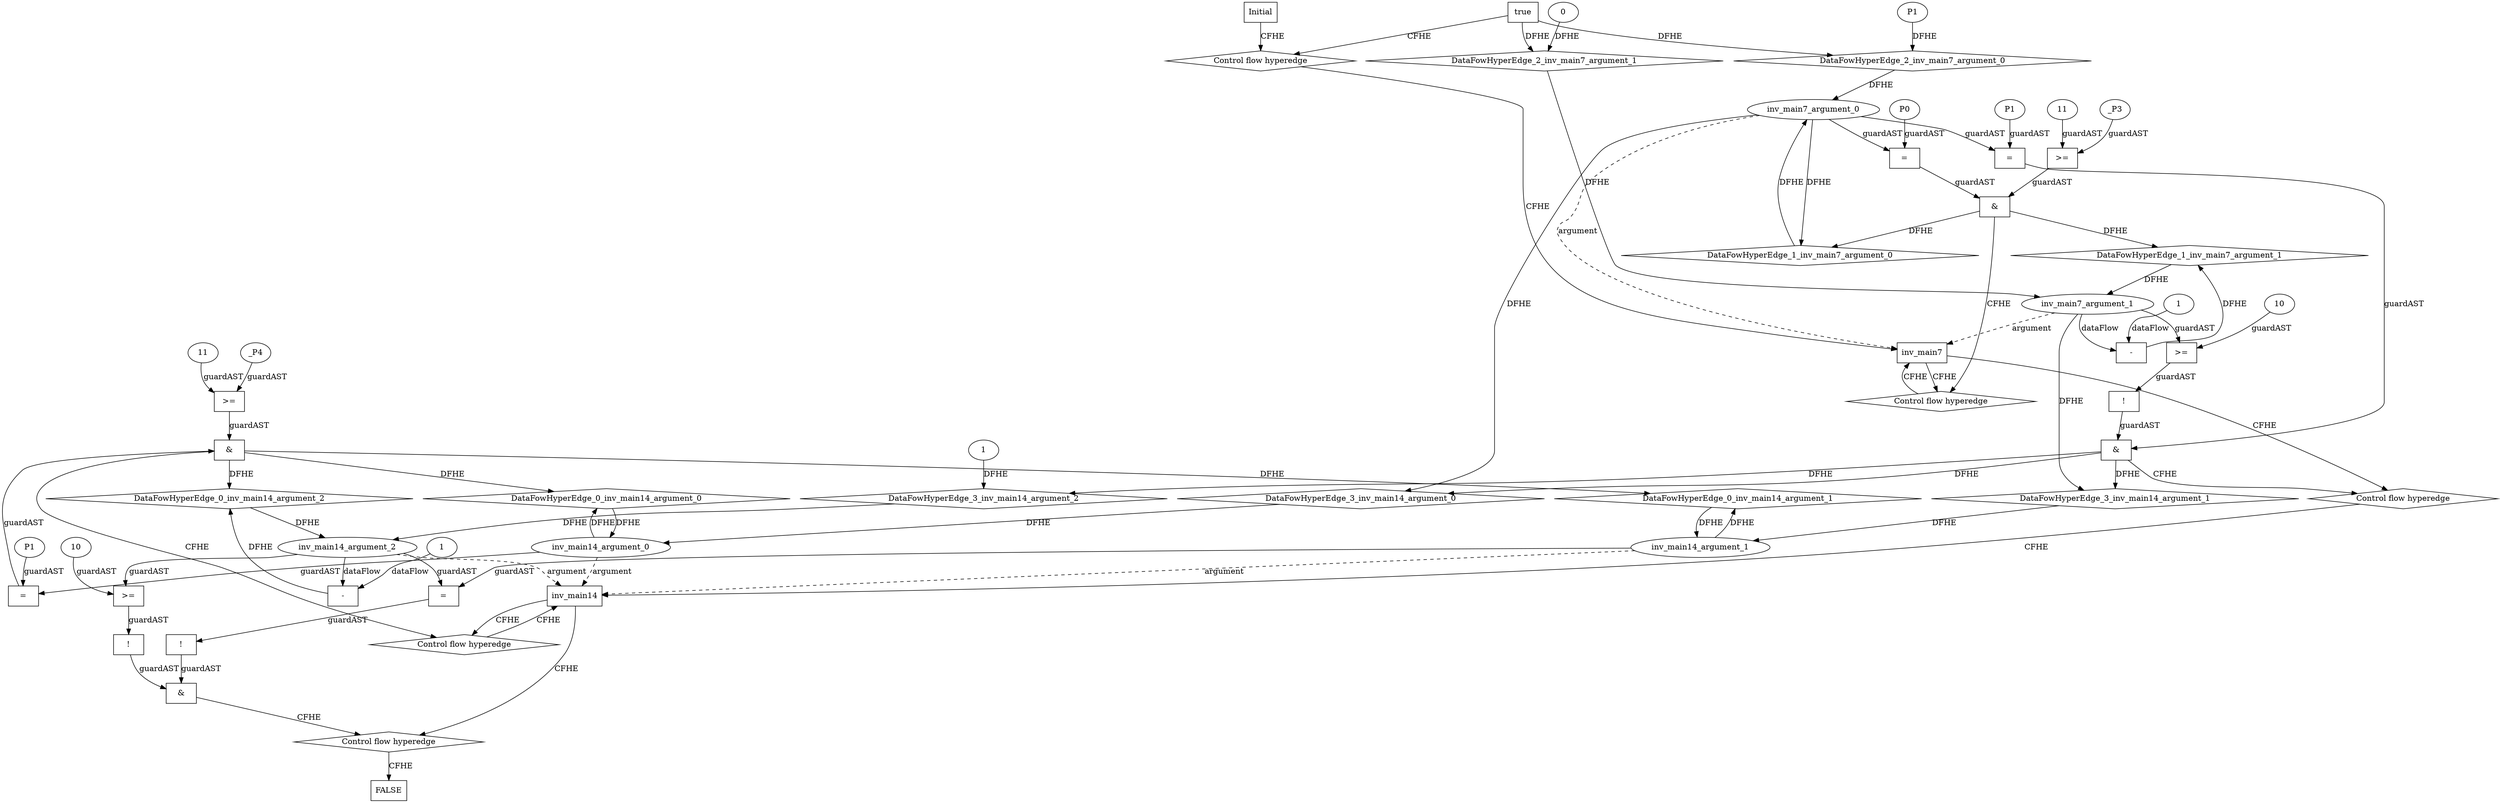 digraph dag {
"inv_main14" [label="inv_main14" nodeName="inv_main14" class=CONTROL  shape="rect"];
"inv_main7" [label="inv_main7" nodeName="inv_main7" class=CONTROL  shape="rect"];
FALSE [label="FALSE" nodeName=FALSE class=CONTROL  shape="rect"];
Initial [label="Initial" nodeName=Initial class=CONTROL  shape="rect"];
ControlFowHyperEdge_0 [label="Control flow hyperedge" nodeName=ControlFowHyperEdge_0 class=controlFlowHyperEdge shape="diamond"];
"inv_main14" -> ControlFowHyperEdge_0 [label="CFHE"]
ControlFowHyperEdge_0 -> "inv_main14" [label="CFHE"]
ControlFowHyperEdge_1 [label="Control flow hyperedge" nodeName=ControlFowHyperEdge_1 class=controlFlowHyperEdge shape="diamond"];
"inv_main7" -> ControlFowHyperEdge_1 [label="CFHE"]
ControlFowHyperEdge_1 -> "inv_main7" [label="CFHE"]
ControlFowHyperEdge_2 [label="Control flow hyperedge" nodeName=ControlFowHyperEdge_2 class=controlFlowHyperEdge shape="diamond"];
"Initial" -> ControlFowHyperEdge_2 [label="CFHE"]
ControlFowHyperEdge_2 -> "inv_main7" [label="CFHE"]
ControlFowHyperEdge_3 [label="Control flow hyperedge" nodeName=ControlFowHyperEdge_3 class=controlFlowHyperEdge shape="diamond"];
"inv_main7" -> ControlFowHyperEdge_3 [label="CFHE"]
ControlFowHyperEdge_3 -> "inv_main14" [label="CFHE"]
ControlFowHyperEdge_4 [label="Control flow hyperedge" nodeName=ControlFowHyperEdge_4 class=controlFlowHyperEdge shape="diamond"];
"inv_main14" -> ControlFowHyperEdge_4 [label="CFHE"]
ControlFowHyperEdge_4 -> "FALSE" [label="CFHE"]
"inv_main14_argument_0" [label="inv_main14_argument_0" nodeName=argument0 class=argument  head="inv_main14" shape="oval"];
"inv_main14_argument_0" -> "inv_main14"[label="argument" style="dashed"]
"inv_main14_argument_1" [label="inv_main14_argument_1" nodeName=argument1 class=argument  head="inv_main14" shape="oval"];
"inv_main14_argument_1" -> "inv_main14"[label="argument" style="dashed"]
"inv_main14_argument_2" [label="inv_main14_argument_2" nodeName=argument2 class=argument  head="inv_main14" shape="oval"];
"inv_main14_argument_2" -> "inv_main14"[label="argument" style="dashed"]
"inv_main7_argument_0" [label="inv_main7_argument_0" nodeName=argument0 class=argument  head="inv_main7" shape="oval"];
"inv_main7_argument_0" -> "inv_main7"[label="argument" style="dashed"]
"inv_main7_argument_1" [label="inv_main7_argument_1" nodeName=argument1 class=argument  head="inv_main7" shape="oval"];
"inv_main7_argument_1" -> "inv_main7"[label="argument" style="dashed"]

"xxxinv_main14___inv_main14_0xxx_and" [label="&" nodeName="xxxinv_main14___inv_main14_0xxx_and" class=Operator shape="rect"];
"xxxinv_main14___inv_main14_0xxxguard_0_node_0" [label=">=" nodeName="xxxinv_main14___inv_main14_0xxxguard_0_node_0" class=Operator  shape="rect"];
"xxxinv_main14___inv_main14_0xxxguard_0_node_1" [label="11" nodeName="xxxinv_main14___inv_main14_0xxxguard_0_node_1" class=IdealInt ];
"xxxinv_main14___inv_main14_0xxxguard_0_node_2" [label="_P4" nodeName="xxxinv_main14___inv_main14_0xxxguard_0_node_2" class=symbolicConstant ];
"xxxinv_main14___inv_main14_0xxxguard_0_node_1" -> "xxxinv_main14___inv_main14_0xxxguard_0_node_0"[label="guardAST"]
"xxxinv_main14___inv_main14_0xxxguard_0_node_2" -> "xxxinv_main14___inv_main14_0xxxguard_0_node_0"[label="guardAST"]

"xxxinv_main14___inv_main14_0xxxguard_0_node_0" -> "xxxinv_main14___inv_main14_0xxx_and" [label="guardAST"];
"xxxinv_main14___inv_main14_0xxxguard1_node_0" [label="=" nodeName="xxxinv_main14___inv_main14_0xxxguard1_node_0" class=Operator  shape="rect"];
"xxxinv_main14___inv_main14_0xxxguard1_node_1" [label="P1" nodeName="xxxinv_main14___inv_main14_0xxxguard1_node_1" class=symbolicConstant ];
"xxxinv_main14___inv_main14_0xxxguard1_node_1" -> "xxxinv_main14___inv_main14_0xxxguard1_node_0"[label="guardAST"]
"inv_main14_argument_0" -> "xxxinv_main14___inv_main14_0xxxguard1_node_0"[label="guardAST"]

"xxxinv_main14___inv_main14_0xxxguard1_node_0" -> "xxxinv_main14___inv_main14_0xxx_and" [label="guardAST"];
"xxxinv_main14___inv_main14_0xxx_and" -> "ControlFowHyperEdge_0" [label="CFHE"];
"xxxinv_main14___inv_main14_0xxxdataFlow_0_node_0" [label="-" nodeName="xxxinv_main14___inv_main14_0xxxdataFlow_0_node_0" class= Operator shape="rect"];
"xxxinv_main14___inv_main14_0xxxdataFlow_0_node_2" [label="1" nodeName="xxxinv_main14___inv_main14_0xxxdataFlow_0_node_2" class=IdealInt ];
"inv_main14_argument_2" -> "xxxinv_main14___inv_main14_0xxxdataFlow_0_node_0"[label="dataFlow"]
"xxxinv_main14___inv_main14_0xxxdataFlow_0_node_2" -> "xxxinv_main14___inv_main14_0xxxdataFlow_0_node_0"[label="dataFlow"]

"xxxinv_main7___inv_main7_1xxx_and" [label="&" nodeName="xxxinv_main7___inv_main7_1xxx_and" class=Operator shape="rect"];
"xxxinv_main7___inv_main7_1xxxguard_0_node_0" [label=">=" nodeName="xxxinv_main7___inv_main7_1xxxguard_0_node_0" class=Operator  shape="rect"];
"xxxinv_main7___inv_main7_1xxxguard_0_node_1" [label="11" nodeName="xxxinv_main7___inv_main7_1xxxguard_0_node_1" class=IdealInt ];
"xxxinv_main7___inv_main7_1xxxguard_0_node_2" [label="_P3" nodeName="xxxinv_main7___inv_main7_1xxxguard_0_node_2" class=symbolicConstant ];
"xxxinv_main7___inv_main7_1xxxguard_0_node_1" -> "xxxinv_main7___inv_main7_1xxxguard_0_node_0"[label="guardAST"]
"xxxinv_main7___inv_main7_1xxxguard_0_node_2" -> "xxxinv_main7___inv_main7_1xxxguard_0_node_0"[label="guardAST"]

"xxxinv_main7___inv_main7_1xxxguard_0_node_0" -> "xxxinv_main7___inv_main7_1xxx_and" [label="guardAST"];
"xxxinv_main7___inv_main7_1xxxguard1_node_0" [label="=" nodeName="xxxinv_main7___inv_main7_1xxxguard1_node_0" class=Operator  shape="rect"];
"xxxinv_main7___inv_main7_1xxxguard1_node_1" [label="P0" nodeName="xxxinv_main7___inv_main7_1xxxguard1_node_1" class=symbolicConstant ];
"xxxinv_main7___inv_main7_1xxxguard1_node_1" -> "xxxinv_main7___inv_main7_1xxxguard1_node_0"[label="guardAST"]
"inv_main7_argument_0" -> "xxxinv_main7___inv_main7_1xxxguard1_node_0"[label="guardAST"]

"xxxinv_main7___inv_main7_1xxxguard1_node_0" -> "xxxinv_main7___inv_main7_1xxx_and" [label="guardAST"];
"xxxinv_main7___inv_main7_1xxx_and" -> "ControlFowHyperEdge_1" [label="CFHE"];
"xxxinv_main7___inv_main7_1xxxdataFlow_0_node_0" [label="-" nodeName="xxxinv_main7___inv_main7_1xxxdataFlow_0_node_0" class= Operator shape="rect"];
"xxxinv_main7___inv_main7_1xxxdataFlow_0_node_2" [label="1" nodeName="xxxinv_main7___inv_main7_1xxxdataFlow_0_node_2" class=IdealInt ];
"inv_main7_argument_1" -> "xxxinv_main7___inv_main7_1xxxdataFlow_0_node_0"[label="dataFlow"]
"xxxinv_main7___inv_main7_1xxxdataFlow_0_node_2" -> "xxxinv_main7___inv_main7_1xxxdataFlow_0_node_0"[label="dataFlow"]

"true_2" [label="true" nodeName="true_2" class=true shape="rect"];
"true_2" -> "ControlFowHyperEdge_2" [label="CFHE"];
"xxxinv_main7___Initial_2xxxdataFlow_0_node_0" [label="P1" nodeName="xxxinv_main7___Initial_2xxxdataFlow_0_node_0" class=symbolicConstant ];

"xxxinv_main7___Initial_2xxxdataFlow1_node_0" [label="0" nodeName="xxxinv_main7___Initial_2xxxdataFlow1_node_0" class=IdealInt ];

"xxxinv_main14___inv_main7_3xxx_and" [label="&" nodeName="xxxinv_main14___inv_main7_3xxx_and" class=Operator shape="rect"];
"xxxinv_main14___inv_main7_3xxxguard_0_node_0" [label="!" nodeName="xxxinv_main14___inv_main7_3xxxguard_0_node_0" class=Operator shape="rect"];
"xxxinv_main14___inv_main7_3xxxguard_0_node_1" [label=">=" nodeName="xxxinv_main14___inv_main7_3xxxguard_0_node_1" class=Operator  shape="rect"];
"xxxinv_main14___inv_main7_3xxxguard_0_node_2" [label="10" nodeName="xxxinv_main14___inv_main7_3xxxguard_0_node_2" class=IdealInt ];
"xxxinv_main14___inv_main7_3xxxguard_0_node_1" -> "xxxinv_main14___inv_main7_3xxxguard_0_node_0"[label="guardAST"]
"xxxinv_main14___inv_main7_3xxxguard_0_node_2" -> "xxxinv_main14___inv_main7_3xxxguard_0_node_1"[label="guardAST"]
"inv_main7_argument_1" -> "xxxinv_main14___inv_main7_3xxxguard_0_node_1"[label="guardAST"]

"xxxinv_main14___inv_main7_3xxxguard_0_node_0" -> "xxxinv_main14___inv_main7_3xxx_and" [label="guardAST"];
"xxxinv_main14___inv_main7_3xxxguard1_node_0" [label="=" nodeName="xxxinv_main14___inv_main7_3xxxguard1_node_0" class=Operator  shape="rect"];
"xxxinv_main14___inv_main7_3xxxguard1_node_1" [label="P1" nodeName="xxxinv_main14___inv_main7_3xxxguard1_node_1" class=symbolicConstant ];
"xxxinv_main14___inv_main7_3xxxguard1_node_1" -> "xxxinv_main14___inv_main7_3xxxguard1_node_0"[label="guardAST"]
"inv_main7_argument_0" -> "xxxinv_main14___inv_main7_3xxxguard1_node_0"[label="guardAST"]

"xxxinv_main14___inv_main7_3xxxguard1_node_0" -> "xxxinv_main14___inv_main7_3xxx_and" [label="guardAST"];
"xxxinv_main14___inv_main7_3xxx_and" -> "ControlFowHyperEdge_3" [label="CFHE"];
"xxxinv_main14___inv_main7_3xxxdataFlow_0_node_0" [label="1" nodeName="xxxinv_main14___inv_main7_3xxxdataFlow_0_node_0" class=IdealInt ];

"xxxFALSE___inv_main14_4xxx_and" [label="&" nodeName="xxxFALSE___inv_main14_4xxx_and" class=Operator shape="rect"];
"xxxFALSE___inv_main14_4xxxguard_0_node_0" [label="!" nodeName="xxxFALSE___inv_main14_4xxxguard_0_node_0" class=Operator shape="rect"];
"xxxFALSE___inv_main14_4xxxguard_0_node_1" [label="=" nodeName="xxxFALSE___inv_main14_4xxxguard_0_node_1" class=Operator  shape="rect"];
"xxxFALSE___inv_main14_4xxxguard_0_node_1" -> "xxxFALSE___inv_main14_4xxxguard_0_node_0"[label="guardAST"]
"inv_main14_argument_1" -> "xxxFALSE___inv_main14_4xxxguard_0_node_1"[label="guardAST"]
"inv_main14_argument_2" -> "xxxFALSE___inv_main14_4xxxguard_0_node_1"[label="guardAST"]

"xxxFALSE___inv_main14_4xxxguard_0_node_0" -> "xxxFALSE___inv_main14_4xxx_and" [label="guardAST"];
"xxxFALSE___inv_main14_4xxxguard1_node_0" [label="!" nodeName="xxxFALSE___inv_main14_4xxxguard1_node_0" class=Operator shape="rect"];
"xxxFALSE___inv_main14_4xxxguard1_node_1" [label=">=" nodeName="xxxFALSE___inv_main14_4xxxguard1_node_1" class=Operator  shape="rect"];
"xxxFALSE___inv_main14_4xxxguard1_node_2" [label="10" nodeName="xxxFALSE___inv_main14_4xxxguard1_node_2" class=IdealInt ];
"xxxFALSE___inv_main14_4xxxguard1_node_1" -> "xxxFALSE___inv_main14_4xxxguard1_node_0"[label="guardAST"]
"xxxFALSE___inv_main14_4xxxguard1_node_2" -> "xxxFALSE___inv_main14_4xxxguard1_node_1"[label="guardAST"]
"inv_main14_argument_2" -> "xxxFALSE___inv_main14_4xxxguard1_node_1"[label="guardAST"]

"xxxFALSE___inv_main14_4xxxguard1_node_0" -> "xxxFALSE___inv_main14_4xxx_and" [label="guardAST"];
"xxxFALSE___inv_main14_4xxx_and" -> "ControlFowHyperEdge_4" [label="CFHE"];
"inv_main14_argument_0" -> "DataFowHyperEdge_0_inv_main14_argument_0"[label="DFHE"]
"DataFowHyperEdge_0_inv_main14_argument_0" [label="DataFowHyperEdge_0_inv_main14_argument_0" nodeName="DataFowHyperEdge_0_inv_main14_argument_0" class=DataFlowHyperedge shape="diamond"];
"DataFowHyperEdge_0_inv_main14_argument_0" -> "inv_main14_argument_0"[label="DFHE"]
"xxxinv_main14___inv_main14_0xxx_and" -> "DataFowHyperEdge_0_inv_main14_argument_0"[label="DFHE"]
"inv_main14_argument_1" -> "DataFowHyperEdge_0_inv_main14_argument_1"[label="DFHE"]
"DataFowHyperEdge_0_inv_main14_argument_1" [label="DataFowHyperEdge_0_inv_main14_argument_1" nodeName="DataFowHyperEdge_0_inv_main14_argument_1" class=DataFlowHyperedge shape="diamond"];
"DataFowHyperEdge_0_inv_main14_argument_1" -> "inv_main14_argument_1"[label="DFHE"]
"xxxinv_main14___inv_main14_0xxx_and" -> "DataFowHyperEdge_0_inv_main14_argument_1"[label="DFHE"]
"inv_main7_argument_0" -> "DataFowHyperEdge_1_inv_main7_argument_0"[label="DFHE"]
"DataFowHyperEdge_1_inv_main7_argument_0" [label="DataFowHyperEdge_1_inv_main7_argument_0" nodeName="DataFowHyperEdge_1_inv_main7_argument_0" class=DataFlowHyperedge shape="diamond"];
"DataFowHyperEdge_1_inv_main7_argument_0" -> "inv_main7_argument_0"[label="DFHE"]
"xxxinv_main7___inv_main7_1xxx_and" -> "DataFowHyperEdge_1_inv_main7_argument_0"[label="DFHE"]
"inv_main7_argument_0" -> "DataFowHyperEdge_3_inv_main14_argument_0"[label="DFHE"]
"DataFowHyperEdge_3_inv_main14_argument_0" [label="DataFowHyperEdge_3_inv_main14_argument_0" nodeName="DataFowHyperEdge_3_inv_main14_argument_0" class=DataFlowHyperedge shape="diamond"];
"DataFowHyperEdge_3_inv_main14_argument_0" -> "inv_main14_argument_0"[label="DFHE"]
"xxxinv_main14___inv_main7_3xxx_and" -> "DataFowHyperEdge_3_inv_main14_argument_0"[label="DFHE"]
"inv_main7_argument_1" -> "DataFowHyperEdge_3_inv_main14_argument_1"[label="DFHE"]
"DataFowHyperEdge_3_inv_main14_argument_1" [label="DataFowHyperEdge_3_inv_main14_argument_1" nodeName="DataFowHyperEdge_3_inv_main14_argument_1" class=DataFlowHyperedge shape="diamond"];
"DataFowHyperEdge_3_inv_main14_argument_1" -> "inv_main14_argument_1"[label="DFHE"]
"xxxinv_main14___inv_main7_3xxx_and" -> "DataFowHyperEdge_3_inv_main14_argument_1"[label="DFHE"]
"DataFowHyperEdge_0_inv_main14_argument_2" [label="DataFowHyperEdge_0_inv_main14_argument_2" nodeName="DataFowHyperEdge_0_inv_main14_argument_2" class=DataFlowHyperedge shape="diamond"];
"DataFowHyperEdge_0_inv_main14_argument_2" -> "inv_main14_argument_2"[label="DFHE"]
"xxxinv_main14___inv_main14_0xxx_and" -> "DataFowHyperEdge_0_inv_main14_argument_2"[label="DFHE"]
"xxxinv_main14___inv_main14_0xxxdataFlow_0_node_0" -> "DataFowHyperEdge_0_inv_main14_argument_2" [label="DFHE"];
"DataFowHyperEdge_1_inv_main7_argument_1" [label="DataFowHyperEdge_1_inv_main7_argument_1" nodeName="DataFowHyperEdge_1_inv_main7_argument_1" class=DataFlowHyperedge shape="diamond"];
"DataFowHyperEdge_1_inv_main7_argument_1" -> "inv_main7_argument_1"[label="DFHE"]
"xxxinv_main7___inv_main7_1xxx_and" -> "DataFowHyperEdge_1_inv_main7_argument_1"[label="DFHE"]
"xxxinv_main7___inv_main7_1xxxdataFlow_0_node_0" -> "DataFowHyperEdge_1_inv_main7_argument_1" [label="DFHE"];
"DataFowHyperEdge_2_inv_main7_argument_0" [label="DataFowHyperEdge_2_inv_main7_argument_0" nodeName="DataFowHyperEdge_2_inv_main7_argument_0" class=DataFlowHyperedge shape="diamond"];
"DataFowHyperEdge_2_inv_main7_argument_0" -> "inv_main7_argument_0"[label="DFHE"]
"true_2" -> "DataFowHyperEdge_2_inv_main7_argument_0" [label="DFHE"];
"xxxinv_main7___Initial_2xxxdataFlow_0_node_0" -> "DataFowHyperEdge_2_inv_main7_argument_0" [label="DFHE"];
"DataFowHyperEdge_2_inv_main7_argument_1" [label="DataFowHyperEdge_2_inv_main7_argument_1" nodeName="DataFowHyperEdge_2_inv_main7_argument_1" class=DataFlowHyperedge shape="diamond"];
"DataFowHyperEdge_2_inv_main7_argument_1" -> "inv_main7_argument_1"[label="DFHE"]
"true_2" -> "DataFowHyperEdge_2_inv_main7_argument_1" [label="DFHE"];
"xxxinv_main7___Initial_2xxxdataFlow1_node_0" -> "DataFowHyperEdge_2_inv_main7_argument_1" [label="DFHE"];
"DataFowHyperEdge_3_inv_main14_argument_2" [label="DataFowHyperEdge_3_inv_main14_argument_2" nodeName="DataFowHyperEdge_3_inv_main14_argument_2" class=DataFlowHyperedge shape="diamond"];
"DataFowHyperEdge_3_inv_main14_argument_2" -> "inv_main14_argument_2"[label="DFHE"]
"xxxinv_main14___inv_main7_3xxx_and" -> "DataFowHyperEdge_3_inv_main14_argument_2"[label="DFHE"]
"xxxinv_main14___inv_main7_3xxxdataFlow_0_node_0" -> "DataFowHyperEdge_3_inv_main14_argument_2" [label="DFHE"];




}
